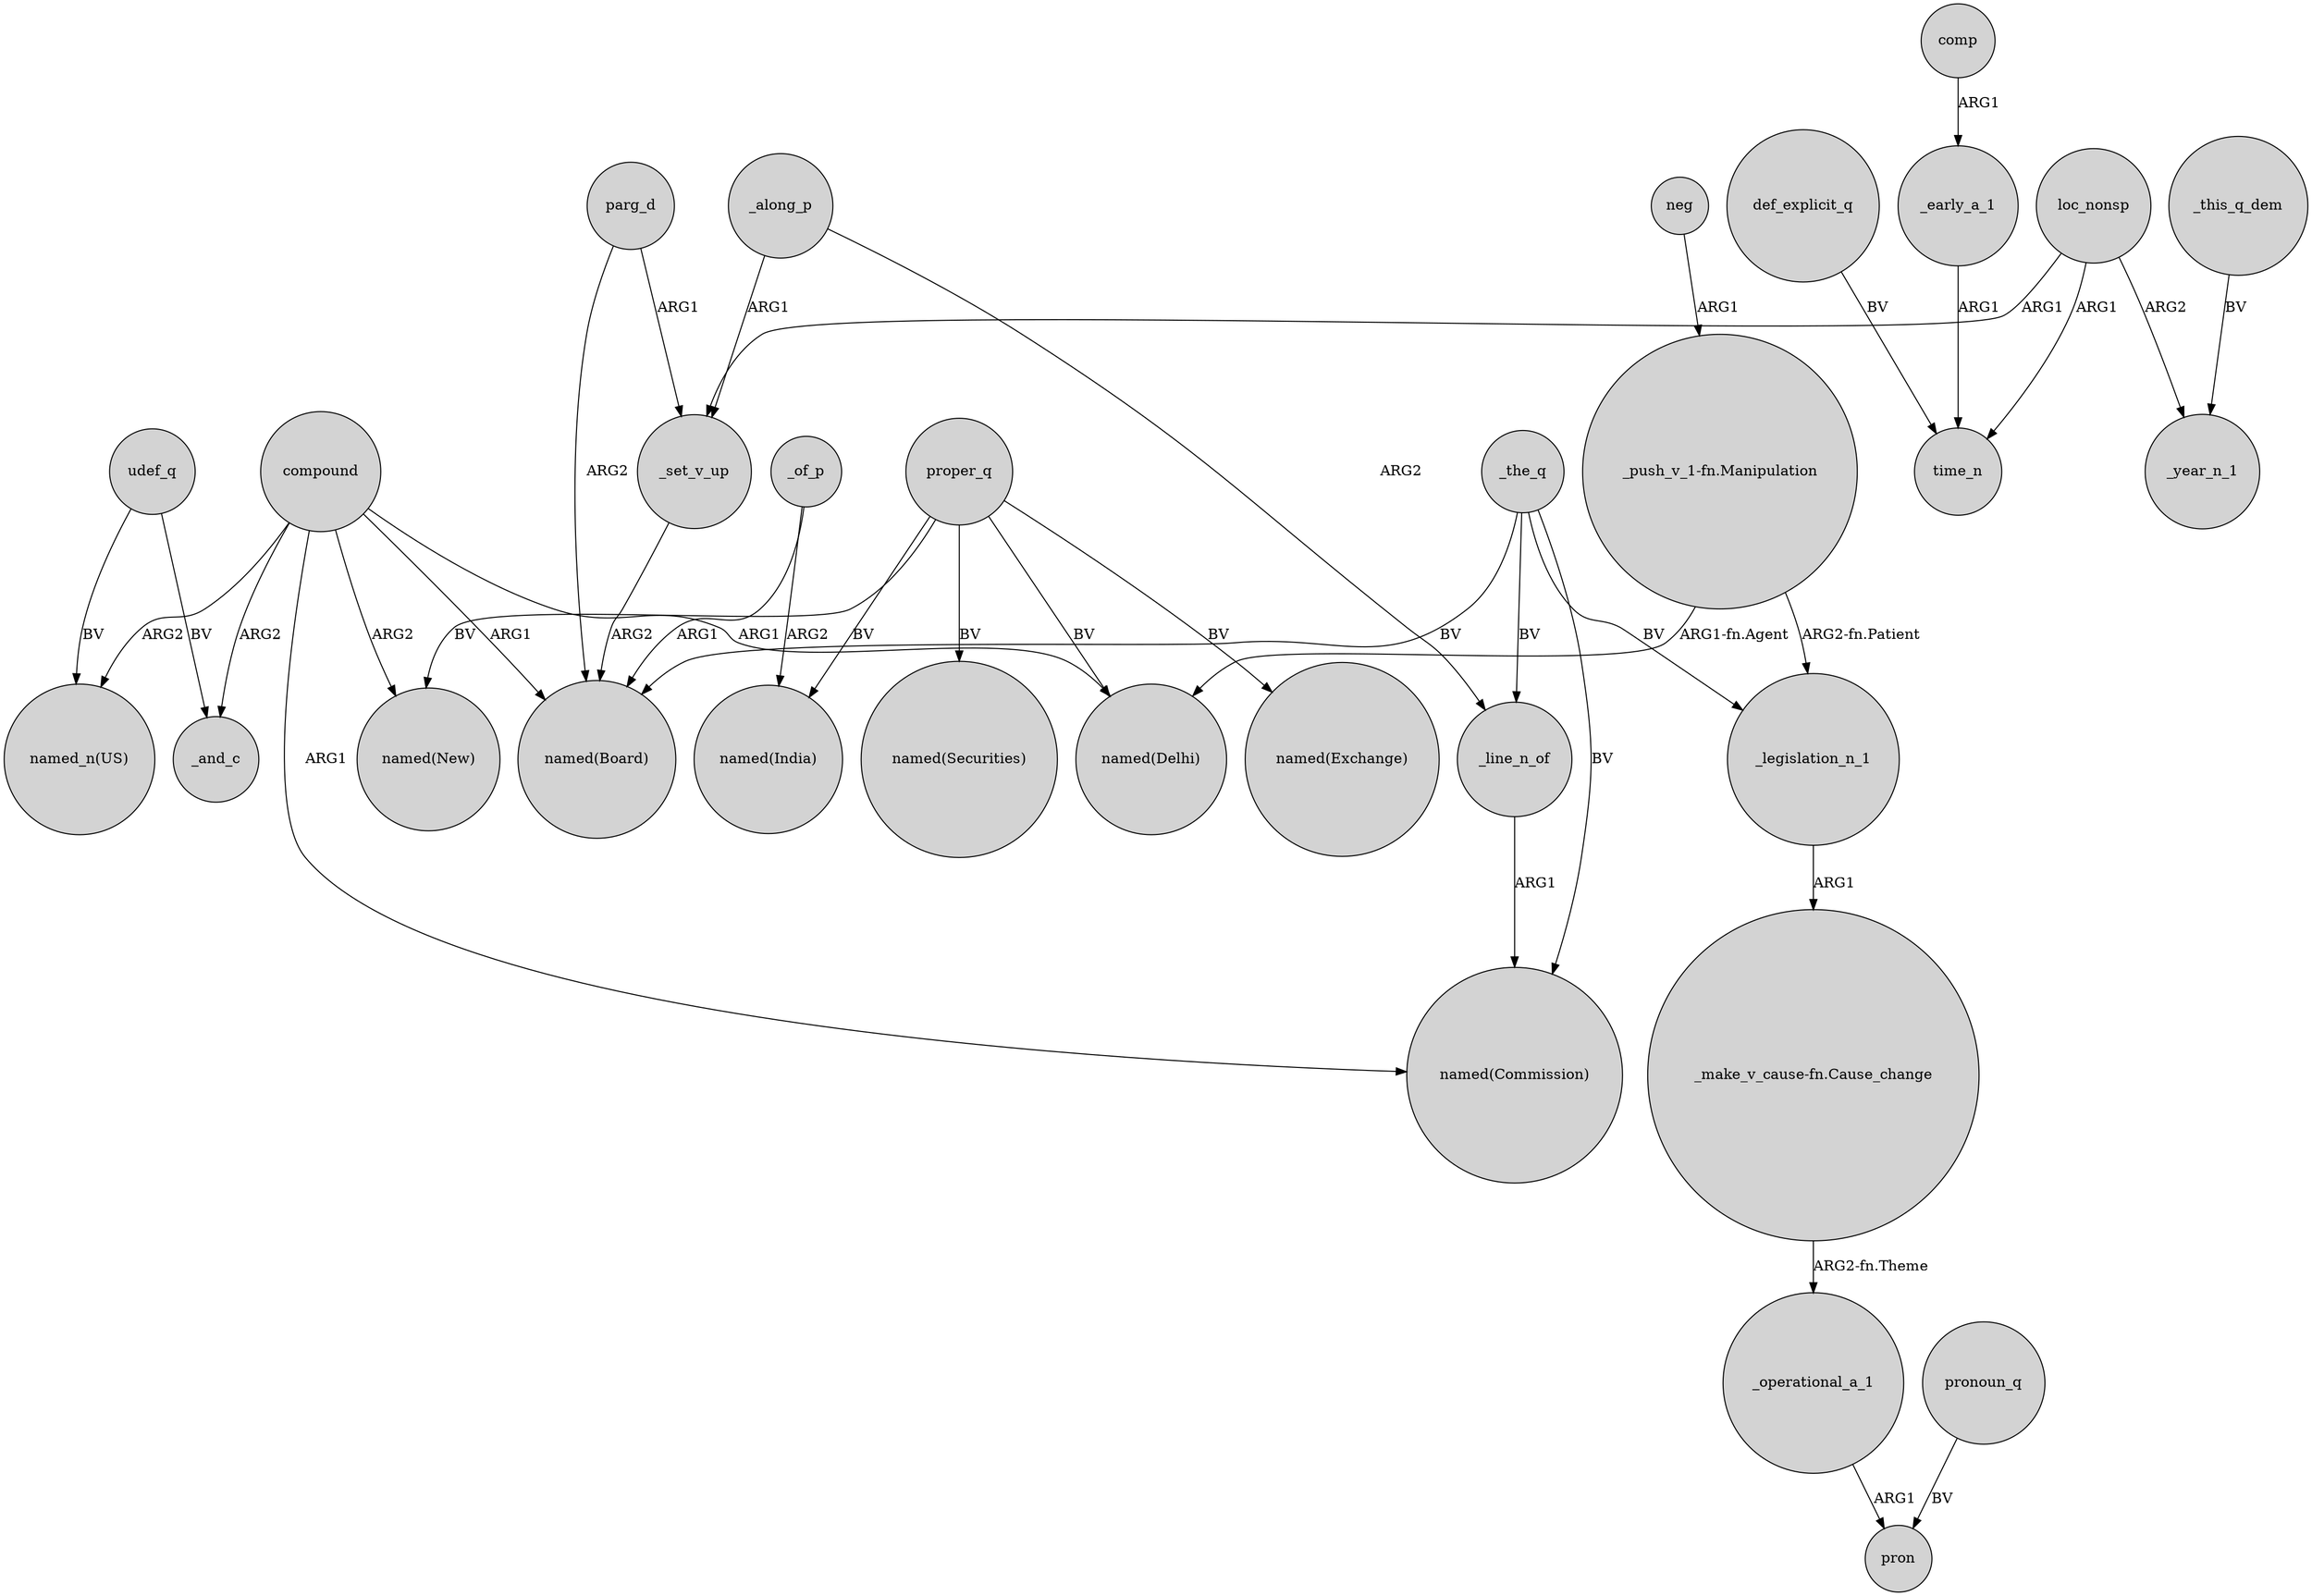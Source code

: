 digraph {
	node [shape=circle style=filled]
	_the_q -> "named(Board)" [label=BV]
	udef_q -> "named_n(US)" [label=BV]
	compound -> "named(New)" [label=ARG2]
	compound -> "named(Commission)" [label=ARG1]
	parg_d -> _set_v_up [label=ARG1]
	def_explicit_q -> time_n [label=BV]
	proper_q -> "named(New)" [label=BV]
	_the_q -> _line_n_of [label=BV]
	_along_p -> _set_v_up [label=ARG1]
	_operational_a_1 -> pron [label=ARG1]
	proper_q -> "named(India)" [label=BV]
	_set_v_up -> "named(Board)" [label=ARG2]
	proper_q -> "named(Exchange)" [label=BV]
	loc_nonsp -> time_n [label=ARG1]
	compound -> "named(Delhi)" [label=ARG1]
	_of_p -> "named(Board)" [label=ARG1]
	compound -> "named_n(US)" [label=ARG2]
	pronoun_q -> pron [label=BV]
	proper_q -> "named(Delhi)" [label=BV]
	compound -> _and_c [label=ARG2]
	compound -> "named(Board)" [label=ARG1]
	loc_nonsp -> _set_v_up [label=ARG1]
	"_push_v_1-fn.Manipulation" -> "named(Delhi)" [label="ARG1-fn.Agent"]
	_line_n_of -> "named(Commission)" [label=ARG1]
	_of_p -> "named(India)" [label=ARG2]
	_the_q -> _legislation_n_1 [label=BV]
	"_make_v_cause-fn.Cause_change" -> _operational_a_1 [label="ARG2-fn.Theme"]
	loc_nonsp -> _year_n_1 [label=ARG2]
	proper_q -> "named(Securities)" [label=BV]
	_early_a_1 -> time_n [label=ARG1]
	parg_d -> "named(Board)" [label=ARG2]
	neg -> "_push_v_1-fn.Manipulation" [label=ARG1]
	udef_q -> _and_c [label=BV]
	_along_p -> _line_n_of [label=ARG2]
	"_push_v_1-fn.Manipulation" -> _legislation_n_1 [label="ARG2-fn.Patient"]
	comp -> _early_a_1 [label=ARG1]
	_the_q -> "named(Commission)" [label=BV]
	_legislation_n_1 -> "_make_v_cause-fn.Cause_change" [label=ARG1]
	_this_q_dem -> _year_n_1 [label=BV]
}
